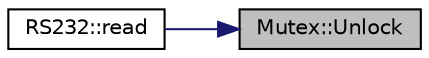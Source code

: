 digraph "Mutex::Unlock"
{
 // LATEX_PDF_SIZE
  edge [fontname="Helvetica",fontsize="10",labelfontname="Helvetica",labelfontsize="10"];
  node [fontname="Helvetica",fontsize="10",shape=record];
  rankdir="RL";
  Node1 [label="Mutex::Unlock",height=0.2,width=0.4,color="black", fillcolor="grey75", style="filled", fontcolor="black",tooltip="Unlocks a mutex for others to use."];
  Node1 -> Node2 [dir="back",color="midnightblue",fontsize="10",style="solid",fontname="Helvetica"];
  Node2 [label="RS232::read",height=0.2,width=0.4,color="black", fillcolor="white", style="filled",URL="$d7/d75/namespace_r_s232.html#aa77ae4139fa5feba01809614f595edb6",tooltip="Reads bytes from the serial buffer."];
}
